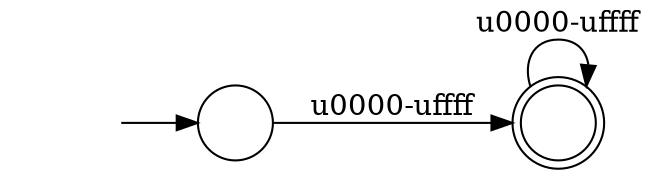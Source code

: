 digraph Automaton {
  rankdir = LR;
  0 [shape=doublecircle,label=""];
  0 -> 0 [label="\u0000-\uffff"]
  1 [shape=circle,label=""];
  initial [shape=plaintext,label=""];
  initial -> 1
  1 -> 0 [label="\u0000-\uffff"]
}
